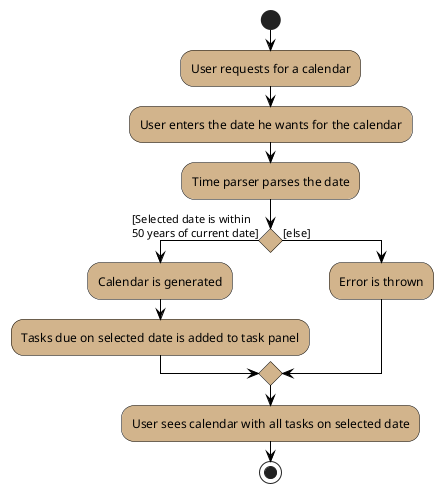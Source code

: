 @startuml
start
skinparam ActivityBackgroundColor #tan
skinparam ActivityBorderColor #black
skinparam activityDiamondBorderColor #black
skinparam activityDiamondBackgroundColor #tan
skinparam arrowColor #black

:User requests for a calendar;

label lab1
:User enters the date he wants for the calendar;


:Time parser parses the date;

if () then ([Selected date is within
50 years of current date])

:Calendar is generated;
:Tasks due on selected date is added to task panel;
else ([else])
:Error is thrown;
endif

:User sees calendar with all tasks on selected date;
stop
@enduml
